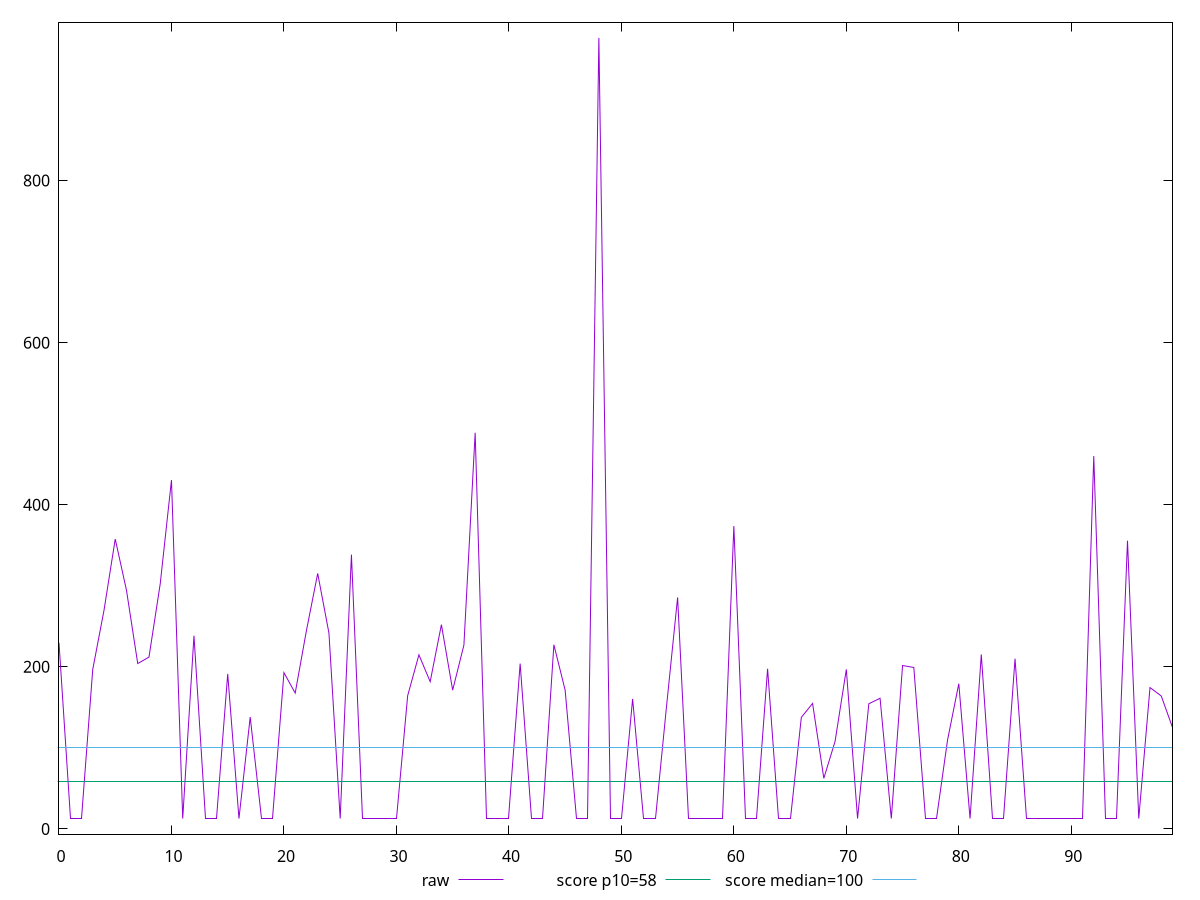 reset

$raw <<EOF
0 229.60000000000002
1 12.8
2 12.8
3 196.79999999999856
4 269.6
5 357.6
6 294.40000000000003
7 204
8 212
9 302.40000000000003
10 430.40000000000003
11 12.8
12 238.4
13 12.8
14 12.8
15 191.20000000000002
16 12.8
17 138
18 12.8
19 12.8
20 192.8
21 167.60000000000002
22 244.8
23 315.20000000000005
24 241.60000000000002
25 12.8
26 338.40000000000003
27 12.8
28 12.8
29 12.8
30 12.8
31 164.4
32 214.8
33 181.60000000000002
34 252
35 171.2000000000004
36 226.8
37 488.80000000000075
38 12.8
39 12.8
40 12.8
41 204
42 12.8
43 12.8
44 227.20000000000002
45 171.20000000000002
46 12.8
47 12.8
48 976.0000000000015
49 12.8
50 12.8
51 160.4
52 12.8
53 12.8
54 149.20000000000002
55 285.6
56 12.8
57 12.8
58 12.8
59 12.8
60 373.6
61 12.8
62 12.8
63 197.60000000000002
64 12.8
65 12.8
66 137.6
67 154.8
68 62.400000000000006
69 108
70 196.80000000000075
71 12.8
72 154.4
73 161.20000000000002
74 12.8
75 201.60000000000002
76 199.20000000000002
77 12.8
78 12.8
79 109.60000000000001
80 179.20000000000002
81 12.8
82 215.20000000000002
83 12.8
84 12.8
85 210
86 12.8
87 12.8
88 12.8
89 12.8
90 12.8
91 12.8
92 460
93 12.8
94 12.8
95 355.6
96 12.8
97 174.4
98 164
99 125.2
EOF

set key outside below
set xrange [0:99]
set yrange [-6.464000000000031:995.2640000000015]
set trange [-6.464000000000031:995.2640000000015]
set terminal svg size 640, 500 enhanced background rgb 'white'
set output "reports/report_00028_2021-02-24T12-49-42.674Z/estimated-input-latency/samples/agenda/raw/values.svg"

plot $raw title "raw" with line, \
     58 title "score p10=58", \
     100 title "score median=100"

reset
